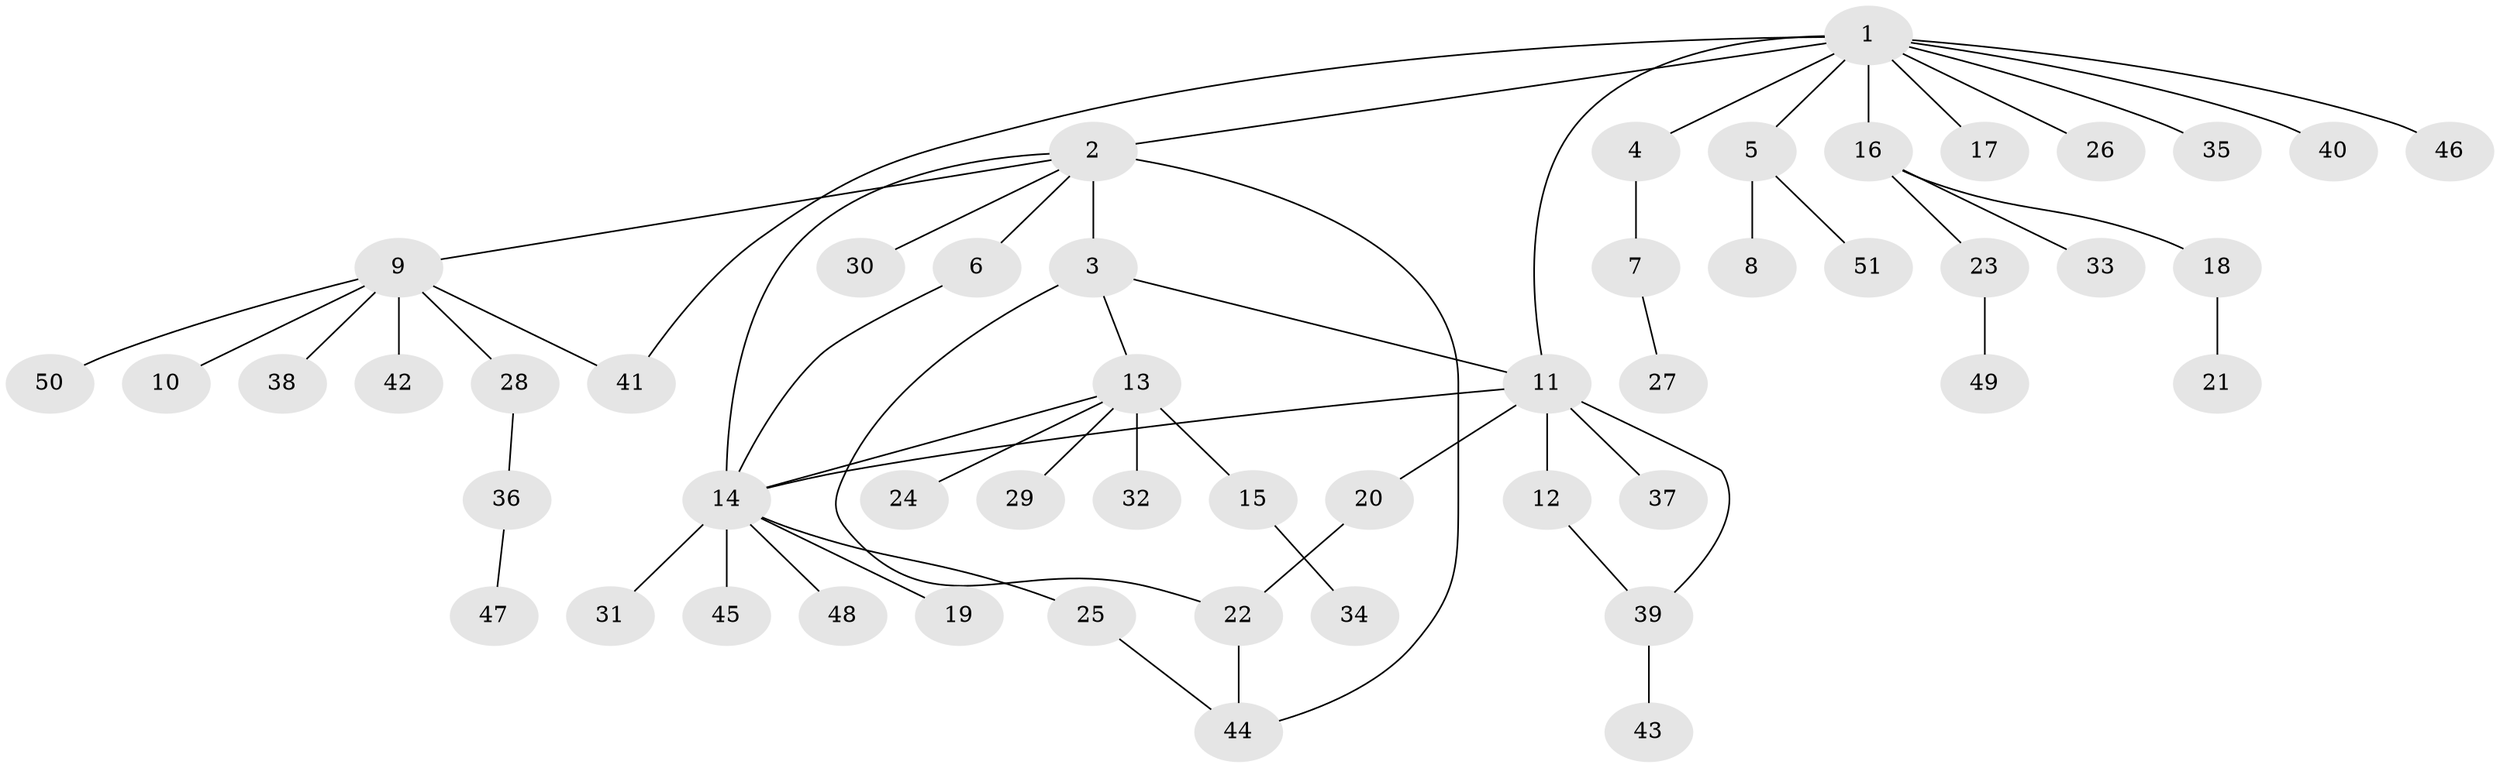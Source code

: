 // original degree distribution, {12: 0.00980392156862745, 15: 0.00980392156862745, 2: 0.21568627450980393, 3: 0.0784313725490196, 4: 0.029411764705882353, 1: 0.5980392156862745, 8: 0.00980392156862745, 13: 0.0196078431372549, 10: 0.00980392156862745, 5: 0.0196078431372549}
// Generated by graph-tools (version 1.1) at 2025/50/03/04/25 22:50:45]
// undirected, 51 vertices, 59 edges
graph export_dot {
  node [color=gray90,style=filled];
  1;
  2;
  3;
  4;
  5;
  6;
  7;
  8;
  9;
  10;
  11;
  12;
  13;
  14;
  15;
  16;
  17;
  18;
  19;
  20;
  21;
  22;
  23;
  24;
  25;
  26;
  27;
  28;
  29;
  30;
  31;
  32;
  33;
  34;
  35;
  36;
  37;
  38;
  39;
  40;
  41;
  42;
  43;
  44;
  45;
  46;
  47;
  48;
  49;
  50;
  51;
  1 -- 2 [weight=1.0];
  1 -- 4 [weight=1.0];
  1 -- 5 [weight=1.0];
  1 -- 11 [weight=1.0];
  1 -- 16 [weight=1.0];
  1 -- 17 [weight=1.0];
  1 -- 26 [weight=1.0];
  1 -- 35 [weight=1.0];
  1 -- 40 [weight=1.0];
  1 -- 41 [weight=1.0];
  1 -- 46 [weight=1.0];
  2 -- 3 [weight=8.0];
  2 -- 6 [weight=1.0];
  2 -- 9 [weight=1.0];
  2 -- 14 [weight=1.0];
  2 -- 30 [weight=1.0];
  2 -- 44 [weight=1.0];
  3 -- 11 [weight=1.0];
  3 -- 13 [weight=1.0];
  3 -- 22 [weight=1.0];
  4 -- 7 [weight=1.0];
  5 -- 8 [weight=1.0];
  5 -- 51 [weight=1.0];
  6 -- 14 [weight=1.0];
  7 -- 27 [weight=2.0];
  9 -- 10 [weight=1.0];
  9 -- 28 [weight=1.0];
  9 -- 38 [weight=1.0];
  9 -- 41 [weight=1.0];
  9 -- 42 [weight=1.0];
  9 -- 50 [weight=1.0];
  11 -- 12 [weight=6.0];
  11 -- 14 [weight=1.0];
  11 -- 20 [weight=1.0];
  11 -- 37 [weight=1.0];
  11 -- 39 [weight=1.0];
  12 -- 39 [weight=1.0];
  13 -- 14 [weight=1.0];
  13 -- 15 [weight=1.0];
  13 -- 24 [weight=1.0];
  13 -- 29 [weight=1.0];
  13 -- 32 [weight=7.0];
  14 -- 19 [weight=1.0];
  14 -- 25 [weight=1.0];
  14 -- 31 [weight=1.0];
  14 -- 45 [weight=1.0];
  14 -- 48 [weight=1.0];
  15 -- 34 [weight=1.0];
  16 -- 18 [weight=1.0];
  16 -- 23 [weight=1.0];
  16 -- 33 [weight=1.0];
  18 -- 21 [weight=1.0];
  20 -- 22 [weight=2.0];
  22 -- 44 [weight=1.0];
  23 -- 49 [weight=1.0];
  25 -- 44 [weight=1.0];
  28 -- 36 [weight=1.0];
  36 -- 47 [weight=1.0];
  39 -- 43 [weight=1.0];
}
